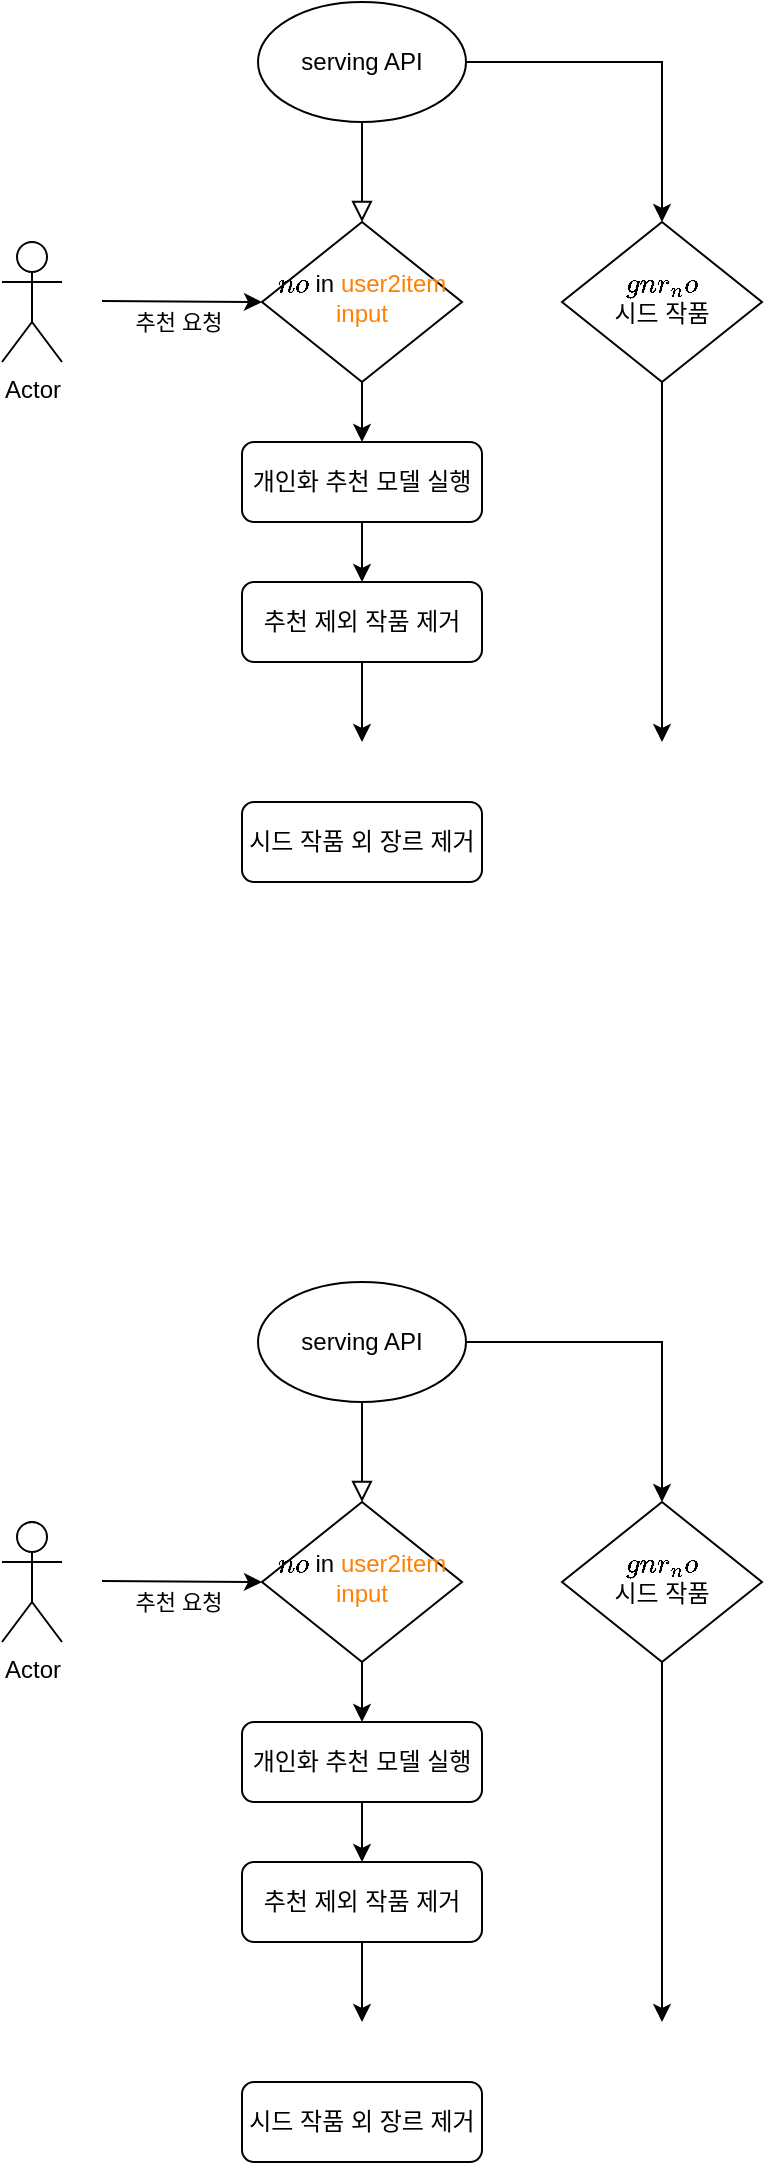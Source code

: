 <mxfile version="20.5.2" type="github">
  <diagram id="C5RBs43oDa-KdzZeNtuy" name="Page-1">
    <mxGraphModel dx="946" dy="504" grid="1" gridSize="10" guides="1" tooltips="1" connect="1" arrows="1" fold="1" page="1" pageScale="1" pageWidth="827" pageHeight="1169" math="0" shadow="0">
      <root>
        <mxCell id="WIyWlLk6GJQsqaUBKTNV-0" />
        <mxCell id="WIyWlLk6GJQsqaUBKTNV-1" parent="WIyWlLk6GJQsqaUBKTNV-0" />
        <mxCell id="WIyWlLk6GJQsqaUBKTNV-2" value="" style="rounded=0;html=1;jettySize=auto;orthogonalLoop=1;fontSize=11;endArrow=block;endFill=0;endSize=8;strokeWidth=1;shadow=0;labelBackgroundColor=none;edgeStyle=orthogonalEdgeStyle;" parent="WIyWlLk6GJQsqaUBKTNV-1" target="WIyWlLk6GJQsqaUBKTNV-6" edge="1">
          <mxGeometry relative="1" as="geometry">
            <mxPoint x="220" y="120" as="sourcePoint" />
            <Array as="points">
              <mxPoint x="220" y="150" />
              <mxPoint x="220" y="150" />
            </Array>
          </mxGeometry>
        </mxCell>
        <mxCell id="06PvkdgbvfZmIcodvwkk-14" style="edgeStyle=orthogonalEdgeStyle;rounded=0;orthogonalLoop=1;jettySize=auto;html=1;exitX=0.5;exitY=1;exitDx=0;exitDy=0;entryX=0.5;entryY=0;entryDx=0;entryDy=0;fontColor=#FF8000;" edge="1" parent="WIyWlLk6GJQsqaUBKTNV-1" source="WIyWlLk6GJQsqaUBKTNV-6" target="WIyWlLk6GJQsqaUBKTNV-11">
          <mxGeometry relative="1" as="geometry" />
        </mxCell>
        <mxCell id="WIyWlLk6GJQsqaUBKTNV-6" value="`id_no` in &lt;font color=&quot;#ff8000&quot;&gt;user2item&lt;/font&gt; &lt;font color=&quot;#ff8000&quot;&gt;input&lt;/font&gt;" style="rhombus;whiteSpace=wrap;html=1;shadow=0;fontFamily=Helvetica;fontSize=12;align=center;strokeWidth=1;spacing=6;spacingTop=-4;" parent="WIyWlLk6GJQsqaUBKTNV-1" vertex="1">
          <mxGeometry x="170" y="170" width="100" height="80" as="geometry" />
        </mxCell>
        <mxCell id="06PvkdgbvfZmIcodvwkk-15" style="edgeStyle=orthogonalEdgeStyle;rounded=0;orthogonalLoop=1;jettySize=auto;html=1;exitX=0.5;exitY=1;exitDx=0;exitDy=0;fontColor=#FF8000;" edge="1" parent="WIyWlLk6GJQsqaUBKTNV-1" source="WIyWlLk6GJQsqaUBKTNV-11">
          <mxGeometry relative="1" as="geometry">
            <mxPoint x="220" y="350" as="targetPoint" />
          </mxGeometry>
        </mxCell>
        <mxCell id="WIyWlLk6GJQsqaUBKTNV-11" value="개인화 추천 모델 실행" style="rounded=1;whiteSpace=wrap;html=1;fontSize=12;glass=0;strokeWidth=1;shadow=0;" parent="WIyWlLk6GJQsqaUBKTNV-1" vertex="1">
          <mxGeometry x="160" y="280" width="120" height="40" as="geometry" />
        </mxCell>
        <mxCell id="06PvkdgbvfZmIcodvwkk-0" value="Actor" style="shape=umlActor;verticalLabelPosition=bottom;verticalAlign=top;html=1;outlineConnect=0;" vertex="1" parent="WIyWlLk6GJQsqaUBKTNV-1">
          <mxGeometry x="40" y="180" width="30" height="60" as="geometry" />
        </mxCell>
        <mxCell id="06PvkdgbvfZmIcodvwkk-19" style="edgeStyle=orthogonalEdgeStyle;rounded=0;orthogonalLoop=1;jettySize=auto;html=1;exitX=1;exitY=0.5;exitDx=0;exitDy=0;fontColor=#FF8000;entryX=0.5;entryY=0;entryDx=0;entryDy=0;" edge="1" parent="WIyWlLk6GJQsqaUBKTNV-1" source="06PvkdgbvfZmIcodvwkk-1" target="06PvkdgbvfZmIcodvwkk-12">
          <mxGeometry relative="1" as="geometry">
            <mxPoint x="370" y="160" as="targetPoint" />
            <Array as="points">
              <mxPoint x="370" y="90" />
            </Array>
          </mxGeometry>
        </mxCell>
        <mxCell id="06PvkdgbvfZmIcodvwkk-1" value="serving API" style="ellipse;whiteSpace=wrap;html=1;" vertex="1" parent="WIyWlLk6GJQsqaUBKTNV-1">
          <mxGeometry x="168" y="60" width="104" height="60" as="geometry" />
        </mxCell>
        <mxCell id="06PvkdgbvfZmIcodvwkk-2" value="" style="endArrow=classic;html=1;rounded=0;" edge="1" parent="WIyWlLk6GJQsqaUBKTNV-1">
          <mxGeometry width="50" height="50" relative="1" as="geometry">
            <mxPoint x="90" y="209.5" as="sourcePoint" />
            <mxPoint x="170" y="210" as="targetPoint" />
          </mxGeometry>
        </mxCell>
        <mxCell id="06PvkdgbvfZmIcodvwkk-3" value="추천 요청" style="edgeLabel;html=1;align=center;verticalAlign=middle;resizable=0;points=[];" vertex="1" connectable="0" parent="06PvkdgbvfZmIcodvwkk-2">
          <mxGeometry x="-0.067" y="-2" relative="1" as="geometry">
            <mxPoint y="8" as="offset" />
          </mxGeometry>
        </mxCell>
        <mxCell id="06PvkdgbvfZmIcodvwkk-9" value="시드 작품 외 장르 제거" style="rounded=1;whiteSpace=wrap;html=1;fontSize=12;glass=0;strokeWidth=1;shadow=0;" vertex="1" parent="WIyWlLk6GJQsqaUBKTNV-1">
          <mxGeometry x="160" y="460" width="120" height="40" as="geometry" />
        </mxCell>
        <mxCell id="06PvkdgbvfZmIcodvwkk-22" style="edgeStyle=orthogonalEdgeStyle;rounded=0;orthogonalLoop=1;jettySize=auto;html=1;exitX=0.5;exitY=1;exitDx=0;exitDy=0;fontColor=#FF8000;" edge="1" parent="WIyWlLk6GJQsqaUBKTNV-1" source="06PvkdgbvfZmIcodvwkk-10">
          <mxGeometry relative="1" as="geometry">
            <mxPoint x="220" y="430" as="targetPoint" />
          </mxGeometry>
        </mxCell>
        <mxCell id="06PvkdgbvfZmIcodvwkk-10" value="추천 제외 작품 제거" style="rounded=1;whiteSpace=wrap;html=1;fontSize=12;glass=0;strokeWidth=1;shadow=0;" vertex="1" parent="WIyWlLk6GJQsqaUBKTNV-1">
          <mxGeometry x="160" y="350" width="120" height="40" as="geometry" />
        </mxCell>
        <mxCell id="06PvkdgbvfZmIcodvwkk-21" style="edgeStyle=orthogonalEdgeStyle;rounded=0;orthogonalLoop=1;jettySize=auto;html=1;exitX=0.5;exitY=1;exitDx=0;exitDy=0;fontColor=#FF8000;" edge="1" parent="WIyWlLk6GJQsqaUBKTNV-1" source="06PvkdgbvfZmIcodvwkk-12">
          <mxGeometry relative="1" as="geometry">
            <mxPoint x="370" y="430" as="targetPoint" />
          </mxGeometry>
        </mxCell>
        <mxCell id="06PvkdgbvfZmIcodvwkk-12" value="`gnr_no` &lt;br&gt;시드 작품" style="rhombus;whiteSpace=wrap;html=1;shadow=0;fontFamily=Helvetica;fontSize=12;align=center;strokeWidth=1;spacing=6;spacingTop=-4;" vertex="1" parent="WIyWlLk6GJQsqaUBKTNV-1">
          <mxGeometry x="320" y="170" width="100" height="80" as="geometry" />
        </mxCell>
        <mxCell id="06PvkdgbvfZmIcodvwkk-23" value="" style="rounded=0;html=1;jettySize=auto;orthogonalLoop=1;fontSize=11;endArrow=block;endFill=0;endSize=8;strokeWidth=1;shadow=0;labelBackgroundColor=none;edgeStyle=orthogonalEdgeStyle;" edge="1" parent="WIyWlLk6GJQsqaUBKTNV-1" target="06PvkdgbvfZmIcodvwkk-25">
          <mxGeometry relative="1" as="geometry">
            <mxPoint x="220" y="760" as="sourcePoint" />
            <Array as="points">
              <mxPoint x="220" y="790" />
              <mxPoint x="220" y="790" />
            </Array>
          </mxGeometry>
        </mxCell>
        <mxCell id="06PvkdgbvfZmIcodvwkk-24" style="edgeStyle=orthogonalEdgeStyle;rounded=0;orthogonalLoop=1;jettySize=auto;html=1;exitX=0.5;exitY=1;exitDx=0;exitDy=0;entryX=0.5;entryY=0;entryDx=0;entryDy=0;fontColor=#FF8000;" edge="1" parent="WIyWlLk6GJQsqaUBKTNV-1" source="06PvkdgbvfZmIcodvwkk-25" target="06PvkdgbvfZmIcodvwkk-27">
          <mxGeometry relative="1" as="geometry" />
        </mxCell>
        <mxCell id="06PvkdgbvfZmIcodvwkk-25" value="`id_no` in &lt;font color=&quot;#ff8000&quot;&gt;user2item&lt;/font&gt; &lt;font color=&quot;#ff8000&quot;&gt;input&lt;/font&gt;" style="rhombus;whiteSpace=wrap;html=1;shadow=0;fontFamily=Helvetica;fontSize=12;align=center;strokeWidth=1;spacing=6;spacingTop=-4;" vertex="1" parent="WIyWlLk6GJQsqaUBKTNV-1">
          <mxGeometry x="170" y="810" width="100" height="80" as="geometry" />
        </mxCell>
        <mxCell id="06PvkdgbvfZmIcodvwkk-26" style="edgeStyle=orthogonalEdgeStyle;rounded=0;orthogonalLoop=1;jettySize=auto;html=1;exitX=0.5;exitY=1;exitDx=0;exitDy=0;fontColor=#FF8000;" edge="1" parent="WIyWlLk6GJQsqaUBKTNV-1" source="06PvkdgbvfZmIcodvwkk-27">
          <mxGeometry relative="1" as="geometry">
            <mxPoint x="220" y="990" as="targetPoint" />
          </mxGeometry>
        </mxCell>
        <mxCell id="06PvkdgbvfZmIcodvwkk-27" value="개인화 추천 모델 실행" style="rounded=1;whiteSpace=wrap;html=1;fontSize=12;glass=0;strokeWidth=1;shadow=0;" vertex="1" parent="WIyWlLk6GJQsqaUBKTNV-1">
          <mxGeometry x="160" y="920" width="120" height="40" as="geometry" />
        </mxCell>
        <mxCell id="06PvkdgbvfZmIcodvwkk-28" value="Actor" style="shape=umlActor;verticalLabelPosition=bottom;verticalAlign=top;html=1;outlineConnect=0;" vertex="1" parent="WIyWlLk6GJQsqaUBKTNV-1">
          <mxGeometry x="40" y="820" width="30" height="60" as="geometry" />
        </mxCell>
        <mxCell id="06PvkdgbvfZmIcodvwkk-29" style="edgeStyle=orthogonalEdgeStyle;rounded=0;orthogonalLoop=1;jettySize=auto;html=1;exitX=1;exitY=0.5;exitDx=0;exitDy=0;fontColor=#FF8000;entryX=0.5;entryY=0;entryDx=0;entryDy=0;" edge="1" parent="WIyWlLk6GJQsqaUBKTNV-1" source="06PvkdgbvfZmIcodvwkk-30" target="06PvkdgbvfZmIcodvwkk-37">
          <mxGeometry relative="1" as="geometry">
            <mxPoint x="370" y="800" as="targetPoint" />
            <Array as="points">
              <mxPoint x="370" y="730" />
            </Array>
          </mxGeometry>
        </mxCell>
        <mxCell id="06PvkdgbvfZmIcodvwkk-30" value="serving API" style="ellipse;whiteSpace=wrap;html=1;" vertex="1" parent="WIyWlLk6GJQsqaUBKTNV-1">
          <mxGeometry x="168" y="700" width="104" height="60" as="geometry" />
        </mxCell>
        <mxCell id="06PvkdgbvfZmIcodvwkk-31" value="" style="endArrow=classic;html=1;rounded=0;" edge="1" parent="WIyWlLk6GJQsqaUBKTNV-1">
          <mxGeometry width="50" height="50" relative="1" as="geometry">
            <mxPoint x="90" y="849.5" as="sourcePoint" />
            <mxPoint x="170" y="850" as="targetPoint" />
          </mxGeometry>
        </mxCell>
        <mxCell id="06PvkdgbvfZmIcodvwkk-32" value="추천 요청" style="edgeLabel;html=1;align=center;verticalAlign=middle;resizable=0;points=[];" vertex="1" connectable="0" parent="06PvkdgbvfZmIcodvwkk-31">
          <mxGeometry x="-0.067" y="-2" relative="1" as="geometry">
            <mxPoint y="8" as="offset" />
          </mxGeometry>
        </mxCell>
        <mxCell id="06PvkdgbvfZmIcodvwkk-33" value="시드 작품 외 장르 제거" style="rounded=1;whiteSpace=wrap;html=1;fontSize=12;glass=0;strokeWidth=1;shadow=0;" vertex="1" parent="WIyWlLk6GJQsqaUBKTNV-1">
          <mxGeometry x="160" y="1100" width="120" height="40" as="geometry" />
        </mxCell>
        <mxCell id="06PvkdgbvfZmIcodvwkk-34" style="edgeStyle=orthogonalEdgeStyle;rounded=0;orthogonalLoop=1;jettySize=auto;html=1;exitX=0.5;exitY=1;exitDx=0;exitDy=0;fontColor=#FF8000;" edge="1" parent="WIyWlLk6GJQsqaUBKTNV-1" source="06PvkdgbvfZmIcodvwkk-35">
          <mxGeometry relative="1" as="geometry">
            <mxPoint x="220" y="1070" as="targetPoint" />
          </mxGeometry>
        </mxCell>
        <mxCell id="06PvkdgbvfZmIcodvwkk-35" value="추천 제외 작품 제거" style="rounded=1;whiteSpace=wrap;html=1;fontSize=12;glass=0;strokeWidth=1;shadow=0;" vertex="1" parent="WIyWlLk6GJQsqaUBKTNV-1">
          <mxGeometry x="160" y="990" width="120" height="40" as="geometry" />
        </mxCell>
        <mxCell id="06PvkdgbvfZmIcodvwkk-36" style="edgeStyle=orthogonalEdgeStyle;rounded=0;orthogonalLoop=1;jettySize=auto;html=1;exitX=0.5;exitY=1;exitDx=0;exitDy=0;fontColor=#FF8000;" edge="1" parent="WIyWlLk6GJQsqaUBKTNV-1" source="06PvkdgbvfZmIcodvwkk-37">
          <mxGeometry relative="1" as="geometry">
            <mxPoint x="370" y="1070" as="targetPoint" />
          </mxGeometry>
        </mxCell>
        <mxCell id="06PvkdgbvfZmIcodvwkk-37" value="`gnr_no` &lt;br&gt;시드 작품" style="rhombus;whiteSpace=wrap;html=1;shadow=0;fontFamily=Helvetica;fontSize=12;align=center;strokeWidth=1;spacing=6;spacingTop=-4;" vertex="1" parent="WIyWlLk6GJQsqaUBKTNV-1">
          <mxGeometry x="320" y="810" width="100" height="80" as="geometry" />
        </mxCell>
      </root>
    </mxGraphModel>
  </diagram>
</mxfile>
